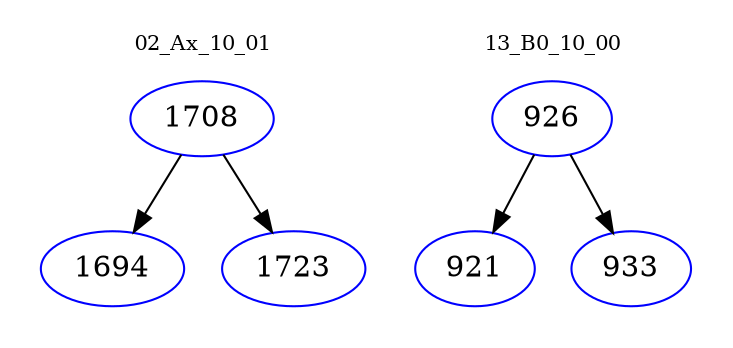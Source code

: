 digraph{
subgraph cluster_0 {
color = white
label = "02_Ax_10_01";
fontsize=10;
T0_1708 [label="1708", color="blue"]
T0_1708 -> T0_1694 [color="black"]
T0_1694 [label="1694", color="blue"]
T0_1708 -> T0_1723 [color="black"]
T0_1723 [label="1723", color="blue"]
}
subgraph cluster_1 {
color = white
label = "13_B0_10_00";
fontsize=10;
T1_926 [label="926", color="blue"]
T1_926 -> T1_921 [color="black"]
T1_921 [label="921", color="blue"]
T1_926 -> T1_933 [color="black"]
T1_933 [label="933", color="blue"]
}
}
